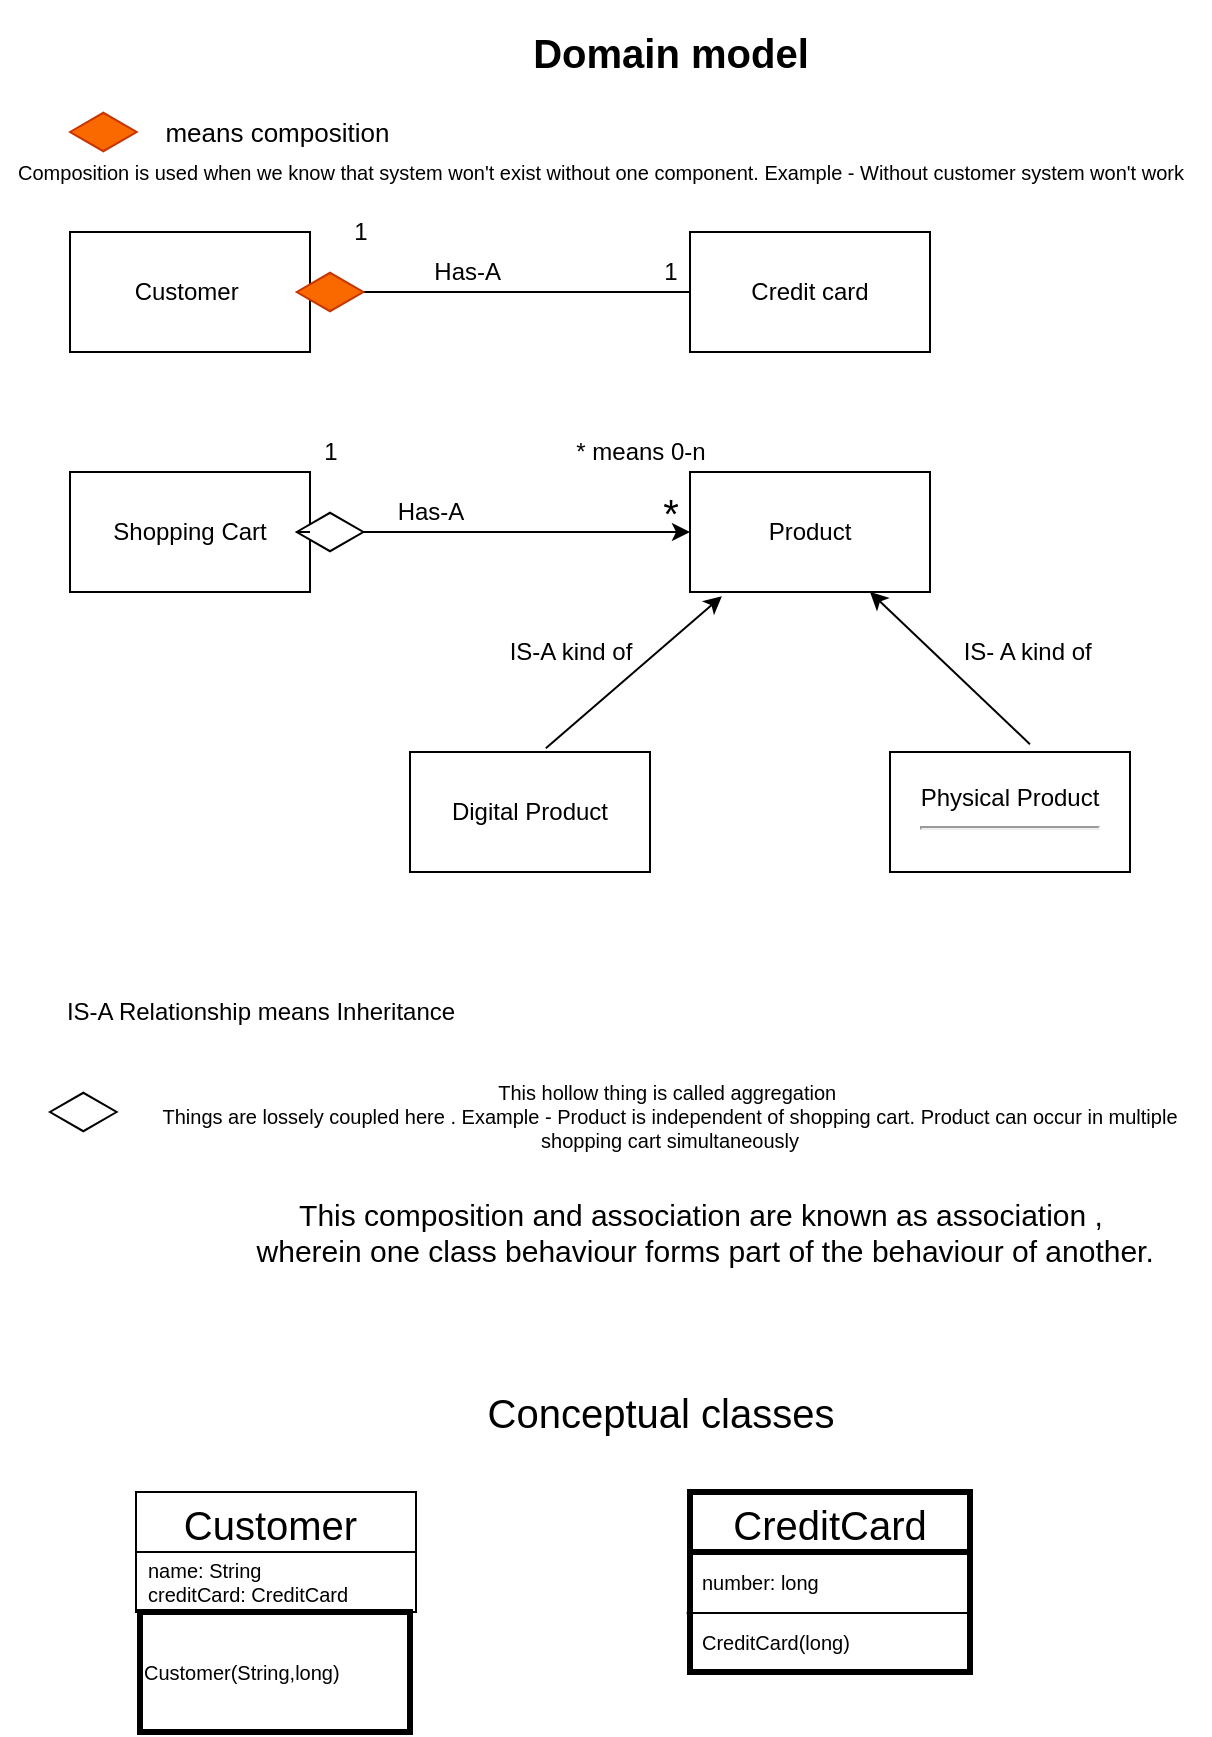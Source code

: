<mxfile>
    <diagram id="BRKDkcF_8gv5wA4T6za8" name="UML diagram for use case 1 in README ">
        <mxGraphModel dx="1516" dy="578" grid="1" gridSize="10" guides="1" tooltips="1" connect="1" arrows="1" fold="1" page="1" pageScale="1" pageWidth="827" pageHeight="1169" background="none" math="0" shadow="0">
            <root>
                <mxCell id="0"/>
                <mxCell id="1" parent="0"/>
                <mxCell id="14" value="IS- A kind of&amp;nbsp;" style="text;html=1;align=center;verticalAlign=middle;resizable=0;points=[];autosize=1;strokeColor=none;fillColor=none;rotation=0;" parent="1" vertex="1">
                    <mxGeometry x="470" y="430" width="80" height="20" as="geometry"/>
                </mxCell>
                <mxCell id="2" value="Customer&amp;nbsp;" style="rounded=0;whiteSpace=wrap;html=1;" parent="1" vertex="1">
                    <mxGeometry x="30" y="230" width="120" height="60" as="geometry"/>
                </mxCell>
                <mxCell id="3" value="" style="endArrow=none;html=1;exitX=1;exitY=0.5;exitDx=0;exitDy=0;" parent="1" source="2" target="4" edge="1">
                    <mxGeometry width="50" height="50" relative="1" as="geometry">
                        <mxPoint x="210" y="250" as="sourcePoint"/>
                        <mxPoint x="240" y="260" as="targetPoint"/>
                        <Array as="points">
                            <mxPoint x="240" y="260"/>
                        </Array>
                    </mxGeometry>
                </mxCell>
                <mxCell id="4" value="Credit card" style="rounded=0;whiteSpace=wrap;html=1;" parent="1" vertex="1">
                    <mxGeometry x="340" y="230" width="120" height="60" as="geometry"/>
                </mxCell>
                <mxCell id="5" value="Has-A&amp;nbsp;" style="text;html=1;align=center;verticalAlign=middle;resizable=0;points=[];autosize=1;strokeColor=none;fillColor=none;" parent="1" vertex="1">
                    <mxGeometry x="205" y="240" width="50" height="20" as="geometry"/>
                </mxCell>
                <mxCell id="6" value="1" style="text;html=1;align=center;verticalAlign=middle;resizable=0;points=[];autosize=1;strokeColor=none;fillColor=none;" parent="1" vertex="1">
                    <mxGeometry x="165" y="220" width="20" height="20" as="geometry"/>
                </mxCell>
                <mxCell id="7" value="1" style="text;html=1;align=center;verticalAlign=middle;resizable=0;points=[];autosize=1;strokeColor=none;fillColor=none;" parent="1" vertex="1">
                    <mxGeometry x="320" y="240" width="20" height="20" as="geometry"/>
                </mxCell>
                <mxCell id="8" value="Product" style="rounded=0;whiteSpace=wrap;html=1;" parent="1" vertex="1">
                    <mxGeometry x="340" y="350" width="120" height="60" as="geometry"/>
                </mxCell>
                <mxCell id="10" value="Digital Product" style="rounded=0;whiteSpace=wrap;html=1;" parent="1" vertex="1">
                    <mxGeometry x="200" y="490" width="120" height="60" as="geometry"/>
                </mxCell>
                <mxCell id="11" value="Physical Product&lt;hr&gt;" style="rounded=0;whiteSpace=wrap;html=1;" parent="1" vertex="1">
                    <mxGeometry x="440" y="490" width="120" height="60" as="geometry"/>
                </mxCell>
                <mxCell id="12" value="" style="endArrow=classic;html=1;entryX=0.133;entryY=1.035;entryDx=0;entryDy=0;entryPerimeter=0;exitX=0.566;exitY=-0.032;exitDx=0;exitDy=0;exitPerimeter=0;" parent="1" source="10" target="8" edge="1">
                    <mxGeometry width="50" height="50" relative="1" as="geometry">
                        <mxPoint x="280" y="480" as="sourcePoint"/>
                        <mxPoint x="330" y="430" as="targetPoint"/>
                    </mxGeometry>
                </mxCell>
                <mxCell id="13" value="" style="endArrow=classic;html=1;entryX=0.75;entryY=1;entryDx=0;entryDy=0;exitX=0.583;exitY=-0.065;exitDx=0;exitDy=0;exitPerimeter=0;" parent="1" source="11" target="8" edge="1">
                    <mxGeometry width="50" height="50" relative="1" as="geometry">
                        <mxPoint x="420" y="470" as="sourcePoint"/>
                        <mxPoint x="470" y="420" as="targetPoint"/>
                    </mxGeometry>
                </mxCell>
                <mxCell id="15" value="IS-A kind of" style="text;html=1;align=center;verticalAlign=middle;resizable=0;points=[];autosize=1;strokeColor=none;fillColor=none;" parent="1" vertex="1">
                    <mxGeometry x="240" y="430" width="80" height="20" as="geometry"/>
                </mxCell>
                <mxCell id="16" value="IS-A Relationship means Inheritance" style="text;html=1;align=center;verticalAlign=middle;resizable=0;points=[];autosize=1;strokeColor=none;fillColor=none;" parent="1" vertex="1">
                    <mxGeometry x="20" y="610" width="210" height="20" as="geometry"/>
                </mxCell>
                <mxCell id="17" value="Shopping Cart" style="rounded=0;whiteSpace=wrap;html=1;" parent="1" vertex="1">
                    <mxGeometry x="30" y="350" width="120" height="60" as="geometry"/>
                </mxCell>
                <mxCell id="20" value="" style="endArrow=classic;html=1;entryX=0;entryY=0.5;entryDx=0;entryDy=0;exitX=1;exitY=0.5;exitDx=0;exitDy=0;startArrow=none;" parent="1" source="32" target="8" edge="1">
                    <mxGeometry width="50" height="50" relative="1" as="geometry">
                        <mxPoint x="150" y="410" as="sourcePoint"/>
                        <mxPoint x="200" y="360" as="targetPoint"/>
                    </mxGeometry>
                </mxCell>
                <mxCell id="21" value="Has-A" style="text;html=1;align=center;verticalAlign=middle;resizable=0;points=[];autosize=1;strokeColor=none;fillColor=none;" parent="1" vertex="1">
                    <mxGeometry x="185" y="360" width="50" height="20" as="geometry"/>
                </mxCell>
                <mxCell id="23" value="1" style="text;html=1;align=center;verticalAlign=middle;resizable=0;points=[];autosize=1;strokeColor=none;fillColor=none;" parent="1" vertex="1">
                    <mxGeometry x="150" y="330" width="20" height="20" as="geometry"/>
                </mxCell>
                <mxCell id="24" value="*" style="text;html=1;align=center;verticalAlign=middle;resizable=0;points=[];autosize=1;strokeColor=none;fillColor=none;fontSize=20;" parent="1" vertex="1">
                    <mxGeometry x="320" y="355" width="20" height="30" as="geometry"/>
                </mxCell>
                <mxCell id="26" value="* means 0-n" style="text;html=1;align=center;verticalAlign=middle;resizable=0;points=[];autosize=1;strokeColor=none;fillColor=none;" parent="1" vertex="1">
                    <mxGeometry x="275" y="330" width="80" height="20" as="geometry"/>
                </mxCell>
                <mxCell id="27" value="" style="html=1;whiteSpace=wrap;aspect=fixed;shape=isoRectangle;fontSize=20;fillColor=#fa6800;fontColor=#000000;strokeColor=#C73500;" parent="1" vertex="1">
                    <mxGeometry x="143.34" y="250" width="33.33" height="20" as="geometry"/>
                </mxCell>
                <mxCell id="28" value="" style="html=1;whiteSpace=wrap;aspect=fixed;shape=isoRectangle;fontSize=20;fillColor=#fa6800;fontColor=#000000;strokeColor=#C73500;" parent="1" vertex="1">
                    <mxGeometry x="30" y="170" width="33.33" height="20" as="geometry"/>
                </mxCell>
                <mxCell id="30" value="means composition&amp;nbsp;" style="text;html=1;align=center;verticalAlign=middle;resizable=0;points=[];autosize=1;strokeColor=none;fillColor=none;fontSize=13;" parent="1" vertex="1">
                    <mxGeometry x="70" y="170" width="130" height="20" as="geometry"/>
                </mxCell>
                <mxCell id="31" value="Composition is used when we know that system won't exist without one component. Example - Without customer system won't work" style="text;html=1;align=center;verticalAlign=middle;resizable=0;points=[];autosize=1;strokeColor=none;fillColor=none;fontSize=10;" parent="1" vertex="1">
                    <mxGeometry x="-5" y="190" width="600" height="20" as="geometry"/>
                </mxCell>
                <mxCell id="32" value="" style="html=1;whiteSpace=wrap;aspect=fixed;shape=isoRectangle;fontSize=20;" parent="1" vertex="1">
                    <mxGeometry x="143.34" y="370" width="33.33" height="20" as="geometry"/>
                </mxCell>
                <mxCell id="33" value="" style="endArrow=none;html=1;entryX=0;entryY=0.5;entryDx=0;entryDy=0;exitX=1;exitY=0.5;exitDx=0;exitDy=0;" parent="1" source="17" target="32" edge="1">
                    <mxGeometry width="50" height="50" relative="1" as="geometry">
                        <mxPoint x="150" y="380" as="sourcePoint"/>
                        <mxPoint x="340" y="380" as="targetPoint"/>
                    </mxGeometry>
                </mxCell>
                <mxCell id="34" value="" style="html=1;whiteSpace=wrap;aspect=fixed;shape=isoRectangle;fontSize=20;direction=south;rotation=90;" parent="1" vertex="1">
                    <mxGeometry x="26.665" y="653.335" width="20" height="33.33" as="geometry"/>
                </mxCell>
                <mxCell id="35" value="This hollow thing is called aggregation&amp;nbsp;&lt;br&gt;Things are lossely coupled here . Example - Product is independent of shopping cart. Product can occur in multiple shopping cart simultaneously" style="text;html=1;strokeColor=none;fillColor=none;align=center;verticalAlign=middle;whiteSpace=wrap;rounded=0;fontSize=10;" parent="1" vertex="1">
                    <mxGeometry x="60" y="656.66" width="540" height="30" as="geometry"/>
                </mxCell>
                <mxCell id="36" value="&lt;font style=&quot;font-size: 15px&quot;&gt;This composition and association are known as association ,&lt;br&gt;&amp;nbsp;wherein one class behaviour forms part of the behaviour of another.&lt;/font&gt;" style="text;html=1;align=center;verticalAlign=middle;resizable=0;points=[];autosize=1;strokeColor=none;fillColor=none;fontSize=10;" parent="1" vertex="1">
                    <mxGeometry x="110" y="715" width="470" height="30" as="geometry"/>
                </mxCell>
                <mxCell id="37" value="&lt;h3&gt;&lt;font style=&quot;font-size: 20px&quot;&gt;Domain model&lt;/font&gt;&lt;/h3&gt;" style="text;html=1;align=center;verticalAlign=middle;resizable=0;points=[];autosize=1;strokeColor=none;fillColor=none;" vertex="1" parent="1">
                    <mxGeometry x="255" y="115" width="150" height="50" as="geometry"/>
                </mxCell>
                <mxCell id="38" value="Conceptual classes" style="text;html=1;align=center;verticalAlign=middle;resizable=0;points=[];autosize=1;strokeColor=none;fillColor=none;fontSize=20;" vertex="1" parent="1">
                    <mxGeometry x="230" y="805" width="190" height="30" as="geometry"/>
                </mxCell>
                <mxCell id="39" value="Customer " style="swimlane;fontStyle=0;childLayout=stackLayout;horizontal=1;startSize=30;horizontalStack=0;resizeParent=1;resizeParentMax=0;resizeLast=0;collapsible=1;marginBottom=0;fontSize=20;perimeterSpacing=2;" vertex="1" parent="1">
                    <mxGeometry x="63" y="860" width="140" height="60" as="geometry"/>
                </mxCell>
                <mxCell id="40" value="name: String&#10;creditCard: CreditCard" style="text;strokeColor=none;fillColor=none;align=left;verticalAlign=middle;spacingLeft=4;spacingRight=4;overflow=hidden;points=[[0,0.5],[1,0.5]];portConstraint=eastwest;rotatable=0;fontSize=10;" vertex="1" parent="39">
                    <mxGeometry y="30" width="140" height="30" as="geometry"/>
                </mxCell>
                <mxCell id="47" value="CreditCard" style="swimlane;fontStyle=0;childLayout=stackLayout;horizontal=1;startSize=30;horizontalStack=0;resizeParent=1;resizeParentMax=0;resizeLast=0;collapsible=1;marginBottom=0;fontSize=20;strokeWidth=3;" vertex="1" parent="1">
                    <mxGeometry x="340" y="860" width="140" height="90" as="geometry"/>
                </mxCell>
                <mxCell id="48" value="number: long" style="text;strokeColor=none;fillColor=none;align=left;verticalAlign=middle;spacingLeft=4;spacingRight=4;overflow=hidden;points=[[0,0.5],[1,0.5]];portConstraint=eastwest;rotatable=0;fontSize=10;" vertex="1" parent="47">
                    <mxGeometry y="30" width="140" height="30" as="geometry"/>
                </mxCell>
                <mxCell id="51" value="" style="endArrow=none;html=1;fontSize=20;entryX=1.002;entryY=0.017;entryDx=0;entryDy=0;entryPerimeter=0;exitX=-0.012;exitY=0.017;exitDx=0;exitDy=0;exitPerimeter=0;" edge="1" parent="47">
                    <mxGeometry width="50" height="50" relative="1" as="geometry">
                        <mxPoint x="-1.68" y="60.51" as="sourcePoint"/>
                        <mxPoint x="140.28" y="60.51" as="targetPoint"/>
                    </mxGeometry>
                </mxCell>
                <mxCell id="50" value="CreditCard(long)" style="text;strokeColor=none;fillColor=none;align=left;verticalAlign=middle;spacingLeft=4;spacingRight=4;overflow=hidden;points=[[0,0.5],[1,0.5]];portConstraint=eastwest;rotatable=0;fontSize=10;" vertex="1" parent="47">
                    <mxGeometry y="60" width="140" height="30" as="geometry"/>
                </mxCell>
                <mxCell id="54" value="Customer(String,long)" style="whiteSpace=wrap;html=1;fontSize=10;strokeWidth=3;align=left;" vertex="1" parent="1">
                    <mxGeometry x="65" y="920" width="135" height="60" as="geometry"/>
                </mxCell>
            </root>
        </mxGraphModel>
    </diagram>
</mxfile>